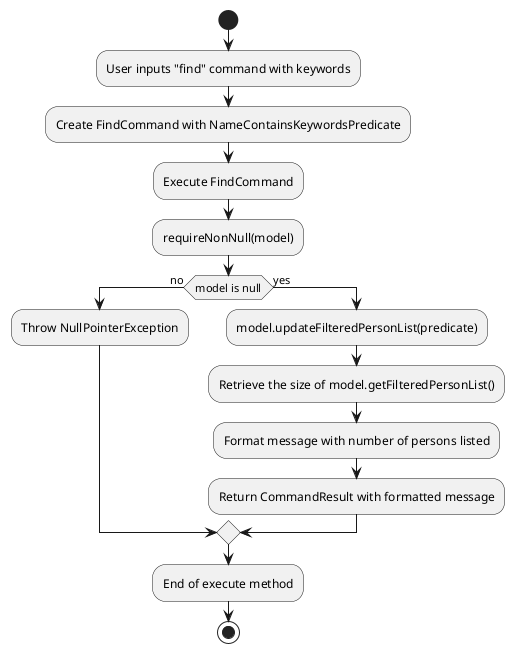 @startuml
start

:User inputs "find" command with keywords;
:Create FindCommand with NameContainsKeywordsPredicate;

:Execute FindCommand;
:requireNonNull(model);

if (model is null) then (no)
    :Throw NullPointerException;
else (yes)
    :model.updateFilteredPersonList(predicate);
    :Retrieve the size of model.getFilteredPersonList();
    :Format message with number of persons listed;
    :Return CommandResult with formatted message;
endif

:End of execute method;

stop
@enduml
